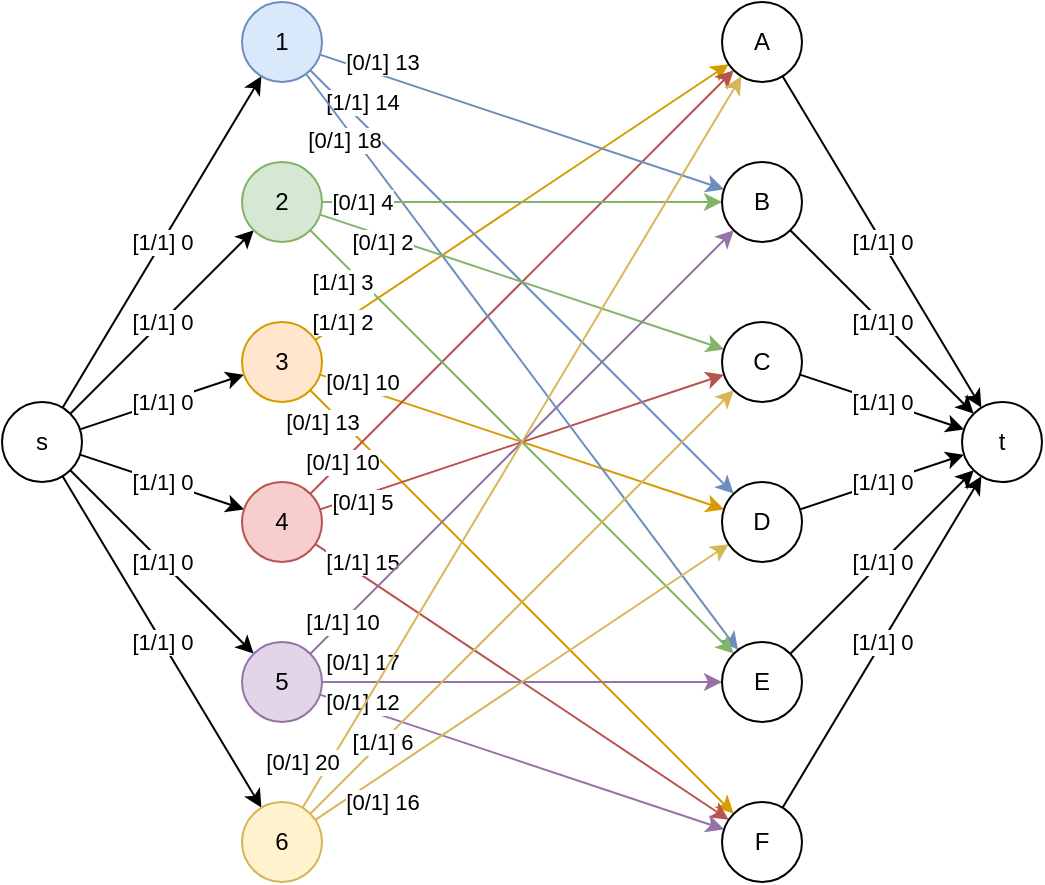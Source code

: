 <mxfile version="24.1.0" type="device">
  <diagram name="Page-1" id="L0Kk7n4HrUE3NebkYSWz">
    <mxGraphModel dx="875" dy="448" grid="1" gridSize="10" guides="1" tooltips="1" connect="1" arrows="1" fold="1" page="1" pageScale="1" pageWidth="850" pageHeight="1100" math="0" shadow="0">
      <root>
        <mxCell id="0" />
        <mxCell id="1" parent="0" />
        <mxCell id="LUQuOdgq-feki1862Wh2-19" value="[1/1] 0" style="rounded=0;orthogonalLoop=1;jettySize=auto;html=1;" parent="1" source="LUQuOdgq-feki1862Wh2-1" target="LUQuOdgq-feki1862Wh2-4" edge="1">
          <mxGeometry relative="1" as="geometry" />
        </mxCell>
        <mxCell id="LUQuOdgq-feki1862Wh2-20" value="[1/1] 0" style="rounded=0;orthogonalLoop=1;jettySize=auto;html=1;" parent="1" source="LUQuOdgq-feki1862Wh2-1" target="LUQuOdgq-feki1862Wh2-5" edge="1">
          <mxGeometry relative="1" as="geometry" />
        </mxCell>
        <mxCell id="LUQuOdgq-feki1862Wh2-21" value="[1/1] 0" style="rounded=0;orthogonalLoop=1;jettySize=auto;html=1;" parent="1" source="LUQuOdgq-feki1862Wh2-1" target="LUQuOdgq-feki1862Wh2-2" edge="1">
          <mxGeometry relative="1" as="geometry" />
        </mxCell>
        <mxCell id="LUQuOdgq-feki1862Wh2-22" value="[1/1] 0" style="rounded=0;orthogonalLoop=1;jettySize=auto;html=1;" parent="1" source="LUQuOdgq-feki1862Wh2-1" target="LUQuOdgq-feki1862Wh2-3" edge="1">
          <mxGeometry relative="1" as="geometry" />
        </mxCell>
        <mxCell id="LUQuOdgq-feki1862Wh2-23" value="[1/1] 0" style="rounded=0;orthogonalLoop=1;jettySize=auto;html=1;" parent="1" source="LUQuOdgq-feki1862Wh2-1" target="LUQuOdgq-feki1862Wh2-7" edge="1">
          <mxGeometry relative="1" as="geometry" />
        </mxCell>
        <mxCell id="LUQuOdgq-feki1862Wh2-24" value="[1/1] 0" style="rounded=0;orthogonalLoop=1;jettySize=auto;html=1;" parent="1" source="LUQuOdgq-feki1862Wh2-1" target="LUQuOdgq-feki1862Wh2-8" edge="1">
          <mxGeometry relative="1" as="geometry" />
        </mxCell>
        <mxCell id="LUQuOdgq-feki1862Wh2-1" value="s" style="ellipse;whiteSpace=wrap;html=1;aspect=fixed;" parent="1" vertex="1">
          <mxGeometry x="160" y="240" width="40" height="40" as="geometry" />
        </mxCell>
        <mxCell id="LUQuOdgq-feki1862Wh2-37" value="[1/1] 2" style="rounded=0;orthogonalLoop=1;jettySize=auto;html=1;fillColor=#ffe6cc;strokeColor=#d79b00;" parent="1" source="LUQuOdgq-feki1862Wh2-2" target="LUQuOdgq-feki1862Wh2-13" edge="1">
          <mxGeometry x="-0.871" relative="1" as="geometry">
            <mxPoint as="offset" />
          </mxGeometry>
        </mxCell>
        <mxCell id="LUQuOdgq-feki1862Wh2-38" value="[0/1] 10" style="rounded=0;orthogonalLoop=1;jettySize=auto;html=1;fillColor=#ffe6cc;strokeColor=#d79b00;" parent="1" source="LUQuOdgq-feki1862Wh2-2" target="LUQuOdgq-feki1862Wh2-12" edge="1">
          <mxGeometry x="-0.802" y="3" relative="1" as="geometry">
            <mxPoint as="offset" />
          </mxGeometry>
        </mxCell>
        <mxCell id="LUQuOdgq-feki1862Wh2-39" value="[0/1] 13" style="rounded=0;orthogonalLoop=1;jettySize=auto;html=1;fillColor=#ffe6cc;strokeColor=#d79b00;" parent="1" source="LUQuOdgq-feki1862Wh2-2" target="LUQuOdgq-feki1862Wh2-16" edge="1">
          <mxGeometry x="-0.897" y="-7" relative="1" as="geometry">
            <mxPoint as="offset" />
          </mxGeometry>
        </mxCell>
        <mxCell id="LUQuOdgq-feki1862Wh2-2" value="3" style="ellipse;whiteSpace=wrap;html=1;aspect=fixed;fillColor=#ffe6cc;strokeColor=#d79b00;" parent="1" vertex="1">
          <mxGeometry x="280" y="200" width="40" height="40" as="geometry" />
        </mxCell>
        <mxCell id="LUQuOdgq-feki1862Wh2-40" value="[0/1] 10" style="rounded=0;orthogonalLoop=1;jettySize=auto;html=1;fillColor=#f8cecc;strokeColor=#b85450;" parent="1" source="LUQuOdgq-feki1862Wh2-3" target="LUQuOdgq-feki1862Wh2-13" edge="1">
          <mxGeometry x="-0.85" relative="1" as="geometry">
            <mxPoint as="offset" />
          </mxGeometry>
        </mxCell>
        <mxCell id="LUQuOdgq-feki1862Wh2-41" value="[0/1] 5" style="rounded=0;orthogonalLoop=1;jettySize=auto;html=1;fillColor=#f8cecc;strokeColor=#b85450;" parent="1" source="LUQuOdgq-feki1862Wh2-3" target="LUQuOdgq-feki1862Wh2-11" edge="1">
          <mxGeometry x="-0.802" y="-3" relative="1" as="geometry">
            <mxPoint as="offset" />
          </mxGeometry>
        </mxCell>
        <mxCell id="LUQuOdgq-feki1862Wh2-42" value="[1/1] 15" style="rounded=0;orthogonalLoop=1;jettySize=auto;html=1;fillColor=#f8cecc;strokeColor=#b85450;" parent="1" source="LUQuOdgq-feki1862Wh2-3" target="LUQuOdgq-feki1862Wh2-16" edge="1">
          <mxGeometry x="-0.804" y="6" relative="1" as="geometry">
            <mxPoint as="offset" />
          </mxGeometry>
        </mxCell>
        <mxCell id="LUQuOdgq-feki1862Wh2-3" value="4" style="ellipse;whiteSpace=wrap;html=1;aspect=fixed;fillColor=#f8cecc;strokeColor=#b85450;" parent="1" vertex="1">
          <mxGeometry x="280" y="280" width="40" height="40" as="geometry" />
        </mxCell>
        <mxCell id="LUQuOdgq-feki1862Wh2-31" value="[0/1] 13" style="rounded=0;orthogonalLoop=1;jettySize=auto;html=1;fillColor=#dae8fc;strokeColor=#6c8ebf;" parent="1" source="LUQuOdgq-feki1862Wh2-4" target="LUQuOdgq-feki1862Wh2-14" edge="1">
          <mxGeometry x="-0.713" y="6" relative="1" as="geometry">
            <mxPoint as="offset" />
          </mxGeometry>
        </mxCell>
        <mxCell id="LUQuOdgq-feki1862Wh2-32" value="[1/1] 14" style="rounded=0;orthogonalLoop=1;jettySize=auto;html=1;fillColor=#dae8fc;strokeColor=#6c8ebf;" parent="1" source="LUQuOdgq-feki1862Wh2-4" target="LUQuOdgq-feki1862Wh2-12" edge="1">
          <mxGeometry x="-0.803" y="7" relative="1" as="geometry">
            <mxPoint as="offset" />
          </mxGeometry>
        </mxCell>
        <mxCell id="LUQuOdgq-feki1862Wh2-33" value="[0/1] 18" style="rounded=0;orthogonalLoop=1;jettySize=auto;html=1;fillColor=#dae8fc;strokeColor=#6c8ebf;" parent="1" source="LUQuOdgq-feki1862Wh2-4" target="LUQuOdgq-feki1862Wh2-15" edge="1">
          <mxGeometry x="-0.788" y="-4" relative="1" as="geometry">
            <mxPoint x="-1" as="offset" />
          </mxGeometry>
        </mxCell>
        <mxCell id="LUQuOdgq-feki1862Wh2-4" value="1" style="ellipse;whiteSpace=wrap;html=1;aspect=fixed;fillColor=#dae8fc;strokeColor=#6c8ebf;" parent="1" vertex="1">
          <mxGeometry x="280" y="40" width="40" height="40" as="geometry" />
        </mxCell>
        <mxCell id="LUQuOdgq-feki1862Wh2-34" value="[0/1] 4" style="rounded=0;orthogonalLoop=1;jettySize=auto;html=1;fillColor=#d5e8d4;strokeColor=#82b366;" parent="1" source="LUQuOdgq-feki1862Wh2-5" target="LUQuOdgq-feki1862Wh2-14" edge="1">
          <mxGeometry x="-0.8" relative="1" as="geometry">
            <mxPoint as="offset" />
          </mxGeometry>
        </mxCell>
        <mxCell id="LUQuOdgq-feki1862Wh2-35" value="[0/1] 2" style="rounded=0;orthogonalLoop=1;jettySize=auto;html=1;fillColor=#d5e8d4;strokeColor=#82b366;" parent="1" source="LUQuOdgq-feki1862Wh2-5" target="LUQuOdgq-feki1862Wh2-11" edge="1">
          <mxGeometry x="-0.683" y="-3" relative="1" as="geometry">
            <mxPoint as="offset" />
          </mxGeometry>
        </mxCell>
        <mxCell id="LUQuOdgq-feki1862Wh2-36" value="[1/1] 3" style="rounded=0;orthogonalLoop=1;jettySize=auto;html=1;fillColor=#d5e8d4;strokeColor=#82b366;" parent="1" source="LUQuOdgq-feki1862Wh2-5" target="LUQuOdgq-feki1862Wh2-15" edge="1">
          <mxGeometry x="-0.803" y="-7" relative="1" as="geometry">
            <mxPoint as="offset" />
          </mxGeometry>
        </mxCell>
        <mxCell id="LUQuOdgq-feki1862Wh2-5" value="2" style="ellipse;whiteSpace=wrap;html=1;aspect=fixed;fillColor=#d5e8d4;strokeColor=#82b366;" parent="1" vertex="1">
          <mxGeometry x="280" y="120" width="40" height="40" as="geometry" />
        </mxCell>
        <mxCell id="LUQuOdgq-feki1862Wh2-43" value="[1/1] 10" style="rounded=0;orthogonalLoop=1;jettySize=auto;html=1;fillColor=#e1d5e7;strokeColor=#9673a6;" parent="1" source="LUQuOdgq-feki1862Wh2-7" target="LUQuOdgq-feki1862Wh2-14" edge="1">
          <mxGeometry x="-0.85" relative="1" as="geometry">
            <mxPoint as="offset" />
          </mxGeometry>
        </mxCell>
        <mxCell id="LUQuOdgq-feki1862Wh2-44" value="[0/1] 17" style="rounded=0;orthogonalLoop=1;jettySize=auto;html=1;fillColor=#e1d5e7;strokeColor=#9673a6;" parent="1" source="LUQuOdgq-feki1862Wh2-7" target="LUQuOdgq-feki1862Wh2-15" edge="1">
          <mxGeometry x="-0.8" y="10" relative="1" as="geometry">
            <mxPoint as="offset" />
          </mxGeometry>
        </mxCell>
        <mxCell id="LUQuOdgq-feki1862Wh2-45" value="[0/1] 12" style="rounded=0;orthogonalLoop=1;jettySize=auto;html=1;fillColor=#e1d5e7;strokeColor=#9673a6;" parent="1" source="LUQuOdgq-feki1862Wh2-7" target="LUQuOdgq-feki1862Wh2-16" edge="1">
          <mxGeometry x="-0.802" y="3" relative="1" as="geometry">
            <mxPoint as="offset" />
          </mxGeometry>
        </mxCell>
        <mxCell id="LUQuOdgq-feki1862Wh2-7" value="5" style="ellipse;whiteSpace=wrap;html=1;aspect=fixed;fillColor=#e1d5e7;strokeColor=#9673a6;" parent="1" vertex="1">
          <mxGeometry x="280" y="360" width="40" height="40" as="geometry" />
        </mxCell>
        <mxCell id="LUQuOdgq-feki1862Wh2-46" value="[0/1] 20" style="rounded=0;orthogonalLoop=1;jettySize=auto;html=1;fillColor=#fff2cc;strokeColor=#d6b656;" parent="1" source="LUQuOdgq-feki1862Wh2-8" target="LUQuOdgq-feki1862Wh2-13" edge="1">
          <mxGeometry x="-0.909" y="12" relative="1" as="geometry">
            <mxPoint as="offset" />
          </mxGeometry>
        </mxCell>
        <mxCell id="LUQuOdgq-feki1862Wh2-47" value="[1/1] 6" style="rounded=0;orthogonalLoop=1;jettySize=auto;html=1;fillColor=#fff2cc;strokeColor=#d6b656;" parent="1" source="LUQuOdgq-feki1862Wh2-8" target="LUQuOdgq-feki1862Wh2-11" edge="1">
          <mxGeometry x="-0.661" relative="1" as="geometry">
            <mxPoint as="offset" />
          </mxGeometry>
        </mxCell>
        <mxCell id="LUQuOdgq-feki1862Wh2-48" value="&lt;div&gt;[0/1] 16&lt;/div&gt;" style="rounded=0;orthogonalLoop=1;jettySize=auto;html=1;fillColor=#fff2cc;strokeColor=#d6b656;" parent="1" source="LUQuOdgq-feki1862Wh2-8" target="LUQuOdgq-feki1862Wh2-12" edge="1">
          <mxGeometry x="-0.737" y="-11" relative="1" as="geometry">
            <mxPoint as="offset" />
          </mxGeometry>
        </mxCell>
        <mxCell id="LUQuOdgq-feki1862Wh2-8" value="6" style="ellipse;whiteSpace=wrap;html=1;aspect=fixed;fillColor=#fff2cc;strokeColor=#d6b656;" parent="1" vertex="1">
          <mxGeometry x="280" y="440" width="40" height="40" as="geometry" />
        </mxCell>
        <mxCell id="LUQuOdgq-feki1862Wh2-27" value="[1/1] 0" style="rounded=0;orthogonalLoop=1;jettySize=auto;html=1;" parent="1" source="LUQuOdgq-feki1862Wh2-11" target="LUQuOdgq-feki1862Wh2-17" edge="1">
          <mxGeometry relative="1" as="geometry" />
        </mxCell>
        <mxCell id="LUQuOdgq-feki1862Wh2-11" value="C" style="ellipse;whiteSpace=wrap;html=1;aspect=fixed;" parent="1" vertex="1">
          <mxGeometry x="520" y="200" width="40" height="40" as="geometry" />
        </mxCell>
        <mxCell id="LUQuOdgq-feki1862Wh2-28" value="[1/1] 0" style="rounded=0;orthogonalLoop=1;jettySize=auto;html=1;" parent="1" source="LUQuOdgq-feki1862Wh2-12" target="LUQuOdgq-feki1862Wh2-17" edge="1">
          <mxGeometry relative="1" as="geometry" />
        </mxCell>
        <mxCell id="LUQuOdgq-feki1862Wh2-12" value="D" style="ellipse;whiteSpace=wrap;html=1;aspect=fixed;" parent="1" vertex="1">
          <mxGeometry x="520" y="280" width="40" height="40" as="geometry" />
        </mxCell>
        <mxCell id="LUQuOdgq-feki1862Wh2-25" value="[1/1] 0" style="rounded=0;orthogonalLoop=1;jettySize=auto;html=1;" parent="1" source="LUQuOdgq-feki1862Wh2-13" target="LUQuOdgq-feki1862Wh2-17" edge="1">
          <mxGeometry relative="1" as="geometry" />
        </mxCell>
        <mxCell id="LUQuOdgq-feki1862Wh2-13" value="A" style="ellipse;whiteSpace=wrap;html=1;aspect=fixed;" parent="1" vertex="1">
          <mxGeometry x="520" y="40" width="40" height="40" as="geometry" />
        </mxCell>
        <mxCell id="LUQuOdgq-feki1862Wh2-26" value="[1/1] 0" style="rounded=0;orthogonalLoop=1;jettySize=auto;html=1;" parent="1" source="LUQuOdgq-feki1862Wh2-14" target="LUQuOdgq-feki1862Wh2-17" edge="1">
          <mxGeometry relative="1" as="geometry" />
        </mxCell>
        <mxCell id="LUQuOdgq-feki1862Wh2-14" value="B" style="ellipse;whiteSpace=wrap;html=1;aspect=fixed;" parent="1" vertex="1">
          <mxGeometry x="520" y="120" width="40" height="40" as="geometry" />
        </mxCell>
        <mxCell id="LUQuOdgq-feki1862Wh2-29" value="[1/1] 0" style="rounded=0;orthogonalLoop=1;jettySize=auto;html=1;" parent="1" source="LUQuOdgq-feki1862Wh2-15" target="LUQuOdgq-feki1862Wh2-17" edge="1">
          <mxGeometry relative="1" as="geometry" />
        </mxCell>
        <mxCell id="LUQuOdgq-feki1862Wh2-15" value="E" style="ellipse;whiteSpace=wrap;html=1;aspect=fixed;" parent="1" vertex="1">
          <mxGeometry x="520" y="360" width="40" height="40" as="geometry" />
        </mxCell>
        <mxCell id="LUQuOdgq-feki1862Wh2-30" value="[1/1] 0" style="rounded=0;orthogonalLoop=1;jettySize=auto;html=1;" parent="1" source="LUQuOdgq-feki1862Wh2-16" target="LUQuOdgq-feki1862Wh2-17" edge="1">
          <mxGeometry relative="1" as="geometry" />
        </mxCell>
        <mxCell id="LUQuOdgq-feki1862Wh2-16" value="F" style="ellipse;whiteSpace=wrap;html=1;aspect=fixed;" parent="1" vertex="1">
          <mxGeometry x="520" y="440" width="40" height="40" as="geometry" />
        </mxCell>
        <mxCell id="LUQuOdgq-feki1862Wh2-17" value="t" style="ellipse;whiteSpace=wrap;html=1;aspect=fixed;" parent="1" vertex="1">
          <mxGeometry x="640" y="240" width="40" height="40" as="geometry" />
        </mxCell>
      </root>
    </mxGraphModel>
  </diagram>
</mxfile>
